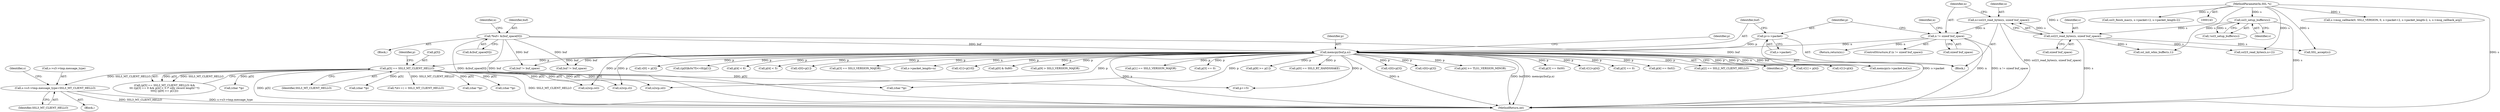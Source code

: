 digraph "0_openssl_b82924741b4bd590da890619be671f4635e46c2b@pointer" {
"1000904" [label="(Call,s->s3->tmp.message_type=SSL3_MT_CLIENT_HELLO)"];
"1000388" [label="(Call,p[5] == SSL3_MT_CLIENT_HELLO)"];
"1000211" [label="(Call,memcpy(buf,p,n))"];
"1000148" [label="(Call,*buf= &(buf_space[0]))"];
"1000206" [label="(Call,p=s->packet)"];
"1000200" [label="(Call,n != sizeof buf_space)"];
"1000193" [label="(Call,n=ssl23_read_bytes(s, sizeof buf_space))"];
"1000195" [label="(Call,ssl23_read_bytes(s, sizeof buf_space))"];
"1000190" [label="(Call,ssl3_setup_buffers(s))"];
"1000144" [label="(MethodParameterIn,SSL *s)"];
"1000191" [label="(Identifier,s)"];
"1000392" [label="(Identifier,SSL3_MT_CLIENT_HELLO)"];
"1000389" [label="(Call,p[5])"];
"1000197" [label="(Call,sizeof buf_space)"];
"1000397" [label="(Identifier,p)"];
"1000241" [label="(Call,v[0]=p[3])"];
"1000273" [label="(Call,v[0]=p[3])"];
"1000219" [label="(Identifier,p)"];
"1000288" [label="(Call,p[4] >= TLS1_VERSION_MINOR)"];
"1000164" [label="(Identifier,n)"];
"1000698" [label="(Call,s->msg_callback(0, SSL2_VERSION, 0, s->packet+2, s->packet_length-2, s, s->msg_callback_arg))"];
"1000912" [label="(Identifier,SSL3_MT_CLIENT_HELLO)"];
"1000230" [label="(Call,p[3] == 0x00)"];
"1000280" [label="(Call,v[1]=p[4])"];
"1000395" [label="(Call,p[3] == 0)"];
"1000195" [label="(Call,ssl23_read_bytes(s, sizeof buf_space))"];
"1000235" [label="(Call,p[4] == 0x02)"];
"1000671" [label="(Call,ssl23_read_bytes(s,n+2))"];
"1000200" [label="(Call,n != sizeof buf_space)"];
"1000222" [label="(Call,p[2] == SSL2_MT_CLIENT_HELLO)"];
"1000388" [label="(Call,p[5] == SSL3_MT_CLIENT_HELLO)"];
"1000194" [label="(Identifier,n)"];
"1000563" [label="(Call,(char *)p)"];
"1000214" [label="(Identifier,n)"];
"1000148" [label="(Call,*buf= &(buf_space[0]))"];
"1000629" [label="(Call,v[1] = p[4])"];
"1000144" [label="(MethodParameterIn,SSL *s)"];
"1000206" [label="(Call,p=s->packet)"];
"1000387" [label="(Call,(p[5] == SSL3_MT_CLIENT_HELLO) &&\n\t\t\t ((p[3] == 0 && p[4] < 5 /* silly record length? */)\n\t\t\t\t|| (p[9] >= p[1])))"];
"1000248" [label="(Call,v[1]=p[4])"];
"1000996" [label="(Call,memcpy(s->packet,buf,n))"];
"1001092" [label="(Call,SSL_accept(s))"];
"1000207" [label="(Identifier,p)"];
"1000213" [label="(Identifier,p)"];
"1000205" [label="(Identifier,n)"];
"1000546" [label="(Call,(char *)p)"];
"1000622" [label="(Call,v[0] = p[3])"];
"1000638" [label="(Call,((p[0]&0x7f)<<8)|p[1])"];
"1000427" [label="(Call,p[4] < 6)"];
"1000208" [label="(Call,s->packet)"];
"1000193" [label="(Call,n=ssl23_read_bytes(s, sizeof buf_space))"];
"1000400" [label="(Call,p[4] < 5)"];
"1000904" [label="(Call,s->s3->tmp.message_type=SSL3_MT_CLIENT_HELLO)"];
"1000917" [label="(Identifier,s)"];
"1001096" [label="(Call,buf != buf_space)"];
"1000721" [label="(Call,p+=5)"];
"1000150" [label="(Call,&(buf_space[0]))"];
"1000555" [label="(Call,(char *)p)"];
"1000178" [label="(Block,)"];
"1000413" [label="(Call,v[0]=p[1])"];
"1000199" [label="(ControlStructure,if (n != sizeof buf_space))"];
"1000190" [label="(Call,ssl3_setup_buffers(s))"];
"1000267" [label="(Call,p[3] == SSL3_VERSION_MAJOR)"];
"1000963" [label="(Call,ssl_init_wbio_buffer(s,1))"];
"1000759" [label="(Call,*(d++) = SSL3_MT_CLIENT_HELLO)"];
"1000537" [label="(Call,(char *)p)"];
"1000977" [label="(Call,s->packet_length=n)"];
"1000905" [label="(Call,s->s3->tmp.message_type)"];
"1000212" [label="(Identifier,buf)"];
"1000149" [label="(Identifier,buf)"];
"1000449" [label="(Call,v[1]=p[10])"];
"1000217" [label="(Call,p[0] & 0x80)"];
"1000202" [label="(Call,sizeof buf_space)"];
"1000438" [label="(Call,p[9] > SSL3_VERSION_MAJOR)"];
"1000204" [label="(Return,return(n);)"];
"1000201" [label="(Identifier,n)"];
"1000682" [label="(Call,ssl3_finish_mac(s, s->packet+2, s->packet_length-2))"];
"1001104" [label="(MethodReturn,int)"];
"1000578" [label="(Call,(char *)p)"];
"1000727" [label="(Call,n2s(p,sil))"];
"1000724" [label="(Call,n2s(p,csl))"];
"1000382" [label="(Call,p[1] == SSL3_VERSION_MAJOR)"];
"1000196" [label="(Identifier,s)"];
"1000422" [label="(Call,p[3] == 0)"];
"1000730" [label="(Call,n2s(p,cl))"];
"1000405" [label="(Call,p[9] >= p[1])"];
"1001086" [label="(Call,buf != buf_space)"];
"1000189" [label="(Call,!ssl3_setup_buffers(s))"];
"1000613" [label="(Block,)"];
"1000376" [label="(Call,p[0] == SSL3_RT_HANDSHAKE)"];
"1000211" [label="(Call,memcpy(buf,p,n))"];
"1000145" [label="(Block,)"];
"1000904" -> "1000613"  [label="AST: "];
"1000904" -> "1000912"  [label="CFG: "];
"1000905" -> "1000904"  [label="AST: "];
"1000912" -> "1000904"  [label="AST: "];
"1000917" -> "1000904"  [label="CFG: "];
"1000904" -> "1001104"  [label="DDG: s->s3->tmp.message_type"];
"1000904" -> "1001104"  [label="DDG: SSL3_MT_CLIENT_HELLO"];
"1000388" -> "1000904"  [label="DDG: SSL3_MT_CLIENT_HELLO"];
"1000388" -> "1000387"  [label="AST: "];
"1000388" -> "1000392"  [label="CFG: "];
"1000389" -> "1000388"  [label="AST: "];
"1000392" -> "1000388"  [label="AST: "];
"1000397" -> "1000388"  [label="CFG: "];
"1000387" -> "1000388"  [label="CFG: "];
"1000388" -> "1001104"  [label="DDG: p[5]"];
"1000388" -> "1001104"  [label="DDG: SSL3_MT_CLIENT_HELLO"];
"1000388" -> "1000387"  [label="DDG: p[5]"];
"1000388" -> "1000387"  [label="DDG: SSL3_MT_CLIENT_HELLO"];
"1000211" -> "1000388"  [label="DDG: p"];
"1000388" -> "1000537"  [label="DDG: p[5]"];
"1000388" -> "1000546"  [label="DDG: p[5]"];
"1000388" -> "1000555"  [label="DDG: p[5]"];
"1000388" -> "1000563"  [label="DDG: p[5]"];
"1000388" -> "1000578"  [label="DDG: p[5]"];
"1000388" -> "1000721"  [label="DDG: p[5]"];
"1000388" -> "1000724"  [label="DDG: p[5]"];
"1000388" -> "1000727"  [label="DDG: p[5]"];
"1000388" -> "1000730"  [label="DDG: p[5]"];
"1000388" -> "1000759"  [label="DDG: SSL3_MT_CLIENT_HELLO"];
"1000211" -> "1000178"  [label="AST: "];
"1000211" -> "1000214"  [label="CFG: "];
"1000212" -> "1000211"  [label="AST: "];
"1000213" -> "1000211"  [label="AST: "];
"1000214" -> "1000211"  [label="AST: "];
"1000219" -> "1000211"  [label="CFG: "];
"1000211" -> "1001104"  [label="DDG: n"];
"1000211" -> "1001104"  [label="DDG: buf"];
"1000211" -> "1001104"  [label="DDG: memcpy(buf,p,n)"];
"1000211" -> "1001104"  [label="DDG: p"];
"1000148" -> "1000211"  [label="DDG: buf"];
"1000206" -> "1000211"  [label="DDG: p"];
"1000200" -> "1000211"  [label="DDG: n"];
"1000211" -> "1000217"  [label="DDG: p"];
"1000211" -> "1000222"  [label="DDG: p"];
"1000211" -> "1000230"  [label="DDG: p"];
"1000211" -> "1000235"  [label="DDG: p"];
"1000211" -> "1000241"  [label="DDG: p"];
"1000211" -> "1000248"  [label="DDG: p"];
"1000211" -> "1000267"  [label="DDG: p"];
"1000211" -> "1000273"  [label="DDG: p"];
"1000211" -> "1000280"  [label="DDG: p"];
"1000211" -> "1000288"  [label="DDG: p"];
"1000211" -> "1000376"  [label="DDG: p"];
"1000211" -> "1000382"  [label="DDG: p"];
"1000211" -> "1000395"  [label="DDG: p"];
"1000211" -> "1000400"  [label="DDG: p"];
"1000211" -> "1000405"  [label="DDG: p"];
"1000211" -> "1000413"  [label="DDG: p"];
"1000211" -> "1000422"  [label="DDG: p"];
"1000211" -> "1000427"  [label="DDG: p"];
"1000211" -> "1000438"  [label="DDG: p"];
"1000211" -> "1000449"  [label="DDG: p"];
"1000211" -> "1000537"  [label="DDG: p"];
"1000211" -> "1000622"  [label="DDG: p"];
"1000211" -> "1000629"  [label="DDG: p"];
"1000211" -> "1000638"  [label="DDG: p"];
"1000211" -> "1000721"  [label="DDG: p"];
"1000211" -> "1000724"  [label="DDG: p"];
"1000211" -> "1000727"  [label="DDG: p"];
"1000211" -> "1000730"  [label="DDG: p"];
"1000211" -> "1000977"  [label="DDG: n"];
"1000211" -> "1000996"  [label="DDG: buf"];
"1000211" -> "1000996"  [label="DDG: n"];
"1000211" -> "1001086"  [label="DDG: buf"];
"1000211" -> "1001096"  [label="DDG: buf"];
"1000148" -> "1000145"  [label="AST: "];
"1000148" -> "1000150"  [label="CFG: "];
"1000149" -> "1000148"  [label="AST: "];
"1000150" -> "1000148"  [label="AST: "];
"1000164" -> "1000148"  [label="CFG: "];
"1000148" -> "1001104"  [label="DDG: buf"];
"1000148" -> "1001104"  [label="DDG: &(buf_space[0])"];
"1000148" -> "1000996"  [label="DDG: buf"];
"1000148" -> "1001086"  [label="DDG: buf"];
"1000148" -> "1001096"  [label="DDG: buf"];
"1000206" -> "1000178"  [label="AST: "];
"1000206" -> "1000208"  [label="CFG: "];
"1000207" -> "1000206"  [label="AST: "];
"1000208" -> "1000206"  [label="AST: "];
"1000212" -> "1000206"  [label="CFG: "];
"1000206" -> "1001104"  [label="DDG: s->packet"];
"1000200" -> "1000199"  [label="AST: "];
"1000200" -> "1000202"  [label="CFG: "];
"1000201" -> "1000200"  [label="AST: "];
"1000202" -> "1000200"  [label="AST: "];
"1000205" -> "1000200"  [label="CFG: "];
"1000207" -> "1000200"  [label="CFG: "];
"1000200" -> "1001104"  [label="DDG: n"];
"1000200" -> "1001104"  [label="DDG: n != sizeof buf_space"];
"1000193" -> "1000200"  [label="DDG: n"];
"1000200" -> "1000204"  [label="DDG: n"];
"1000193" -> "1000178"  [label="AST: "];
"1000193" -> "1000195"  [label="CFG: "];
"1000194" -> "1000193"  [label="AST: "];
"1000195" -> "1000193"  [label="AST: "];
"1000201" -> "1000193"  [label="CFG: "];
"1000193" -> "1001104"  [label="DDG: ssl23_read_bytes(s, sizeof buf_space)"];
"1000195" -> "1000193"  [label="DDG: s"];
"1000195" -> "1000197"  [label="CFG: "];
"1000196" -> "1000195"  [label="AST: "];
"1000197" -> "1000195"  [label="AST: "];
"1000195" -> "1001104"  [label="DDG: s"];
"1000190" -> "1000195"  [label="DDG: s"];
"1000144" -> "1000195"  [label="DDG: s"];
"1000195" -> "1000671"  [label="DDG: s"];
"1000195" -> "1000963"  [label="DDG: s"];
"1000195" -> "1001092"  [label="DDG: s"];
"1000190" -> "1000189"  [label="AST: "];
"1000190" -> "1000191"  [label="CFG: "];
"1000191" -> "1000190"  [label="AST: "];
"1000189" -> "1000190"  [label="CFG: "];
"1000190" -> "1001104"  [label="DDG: s"];
"1000190" -> "1000189"  [label="DDG: s"];
"1000144" -> "1000190"  [label="DDG: s"];
"1000144" -> "1000143"  [label="AST: "];
"1000144" -> "1001104"  [label="DDG: s"];
"1000144" -> "1000671"  [label="DDG: s"];
"1000144" -> "1000682"  [label="DDG: s"];
"1000144" -> "1000698"  [label="DDG: s"];
"1000144" -> "1000963"  [label="DDG: s"];
"1000144" -> "1001092"  [label="DDG: s"];
}
